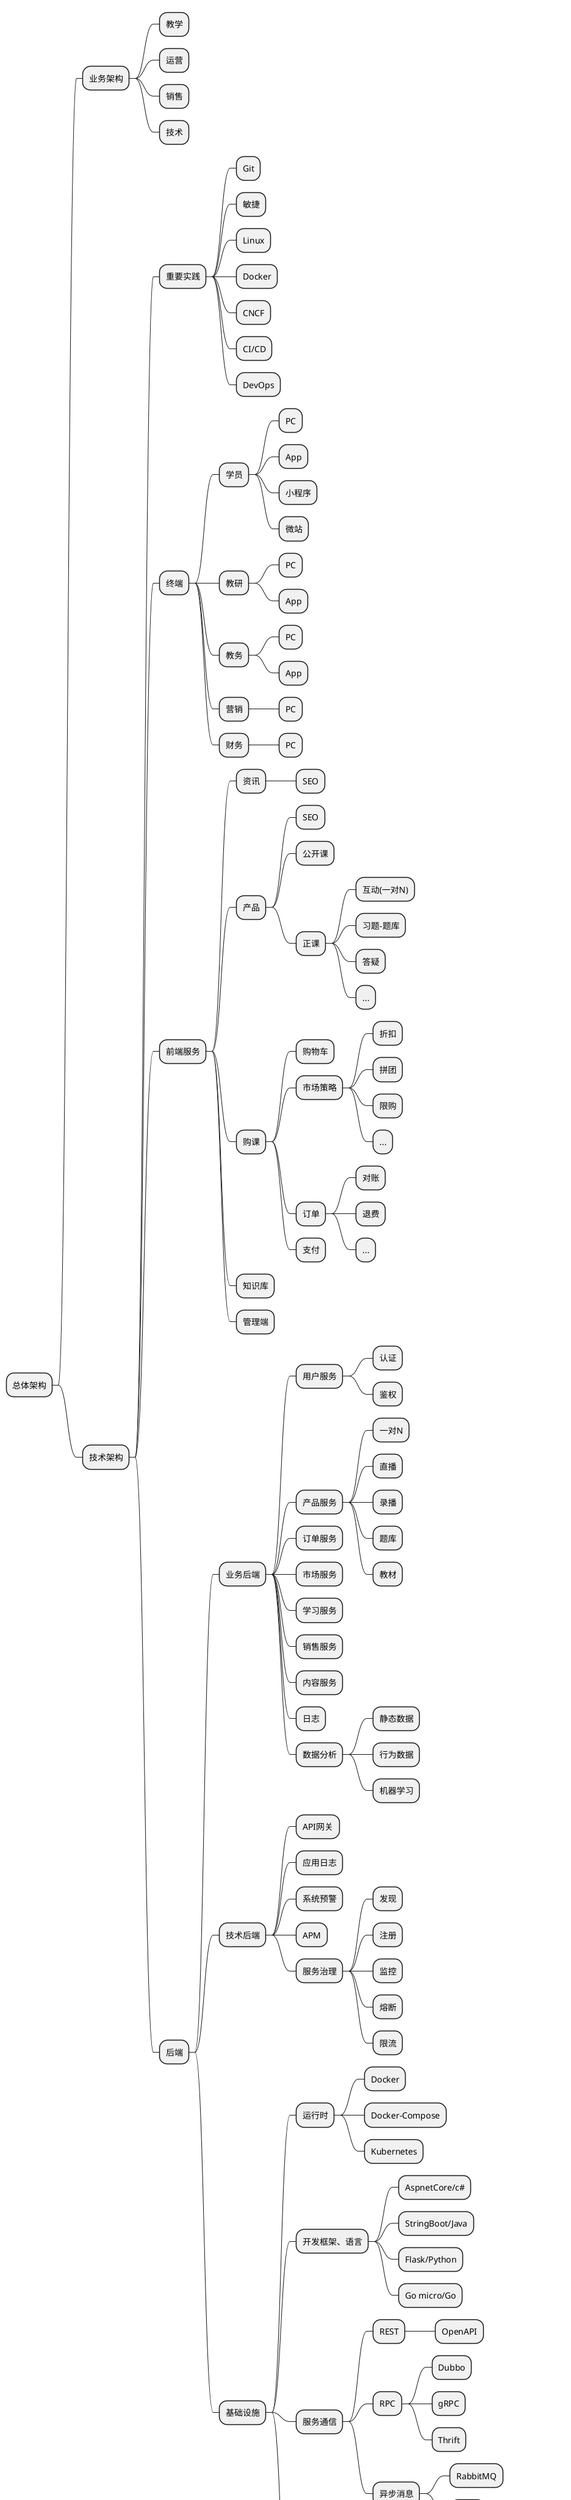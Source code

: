 @startmindmap
* 总体架构
** 业务架构
*** 教学
*** 运营
*** 销售
*** 技术
** 技术架构
*** 重要实践
**** Git
**** 敏捷
**** Linux
**** Docker
**** CNCF
**** CI/CD
**** DevOps
*** 终端
**** 学员
***** PC
***** App
***** 小程序
***** 微站
**** 教研
***** PC
***** App
**** 教务
***** PC
***** App
**** 营销
***** PC
**** 财务
***** PC
*** 前端服务
**** 资讯
***** SEO
**** 产品
***** SEO
***** 公开课
***** 正课
****** 互动(一对N)
****** 习题-题库
****** 答疑
****** ...
**** 购课
***** 购物车
***** 市场策略
****** 折扣
****** 拼团
****** 限购
****** ...
***** 订单
****** 对账
****** 退费
****** ...
***** 支付
**** 知识库
**** 管理端
*** 后端
**** 业务后端
***** 用户服务
****** 认证
****** 鉴权
***** 产品服务
****** 一对N
****** 直播
****** 录播
****** 题库
****** 教材
***** 订单服务
***** 市场服务
***** 学习服务
***** 销售服务
***** 内容服务
***** 日志
***** 数据分析
****** 静态数据
****** 行为数据
****** 机器学习
**** 技术后端
***** API网关
***** 应用日志
***** 系统预警
***** APM
***** 服务治理
****** 发现
****** 注册
****** 监控
****** 熔断
****** 限流
**** 基础设施
***** 运行时
****** Docker
****** Docker-Compose
****** Kubernetes
***** 开发框架、语言
****** AspnetCore/c#
****** StringBoot/Java
****** Flask/Python
****** Go micro/Go
***** 服务通信
****** REST
******* OpenAPI
****** RPC
******* Dubbo
******* gRPC
******* Thrift
****** 异步消息
******* RabbitMQ
******* Kafka
***** 持久化
****** 关系数据库
******* 自建
******** Mysql
******** Postgresql
******* RDS
****** NoSql
******* Redis
******* Mongodb
******* Cassendra
******* ElasticSearch

@endmindmap